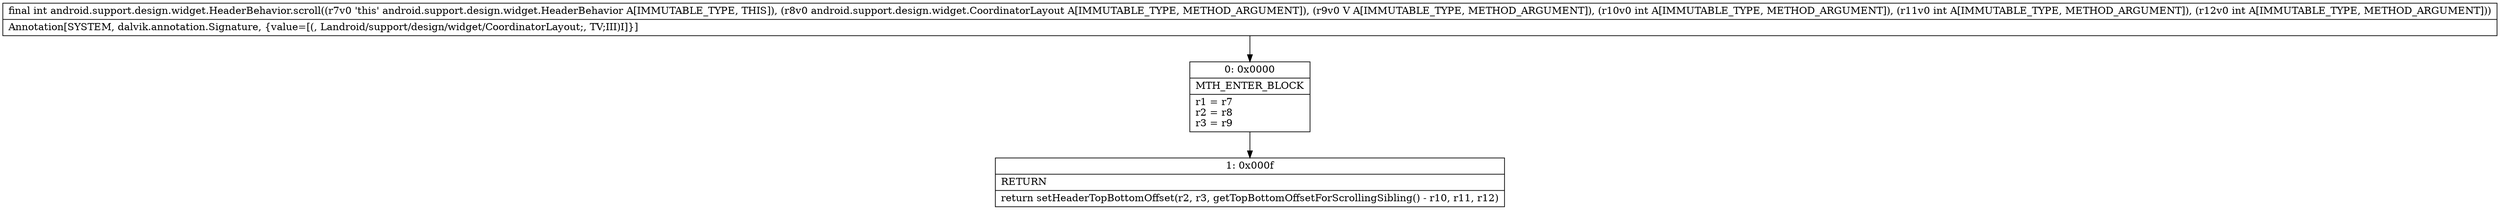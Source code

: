 digraph "CFG forandroid.support.design.widget.HeaderBehavior.scroll(Landroid\/support\/design\/widget\/CoordinatorLayout;Landroid\/view\/View;III)I" {
Node_0 [shape=record,label="{0\:\ 0x0000|MTH_ENTER_BLOCK\l|r1 = r7\lr2 = r8\lr3 = r9\l}"];
Node_1 [shape=record,label="{1\:\ 0x000f|RETURN\l|return setHeaderTopBottomOffset(r2, r3, getTopBottomOffsetForScrollingSibling() \- r10, r11, r12)\l}"];
MethodNode[shape=record,label="{final int android.support.design.widget.HeaderBehavior.scroll((r7v0 'this' android.support.design.widget.HeaderBehavior A[IMMUTABLE_TYPE, THIS]), (r8v0 android.support.design.widget.CoordinatorLayout A[IMMUTABLE_TYPE, METHOD_ARGUMENT]), (r9v0 V A[IMMUTABLE_TYPE, METHOD_ARGUMENT]), (r10v0 int A[IMMUTABLE_TYPE, METHOD_ARGUMENT]), (r11v0 int A[IMMUTABLE_TYPE, METHOD_ARGUMENT]), (r12v0 int A[IMMUTABLE_TYPE, METHOD_ARGUMENT]))  | Annotation[SYSTEM, dalvik.annotation.Signature, \{value=[(, Landroid\/support\/design\/widget\/CoordinatorLayout;, TV;III)I]\}]\l}"];
MethodNode -> Node_0;
Node_0 -> Node_1;
}


